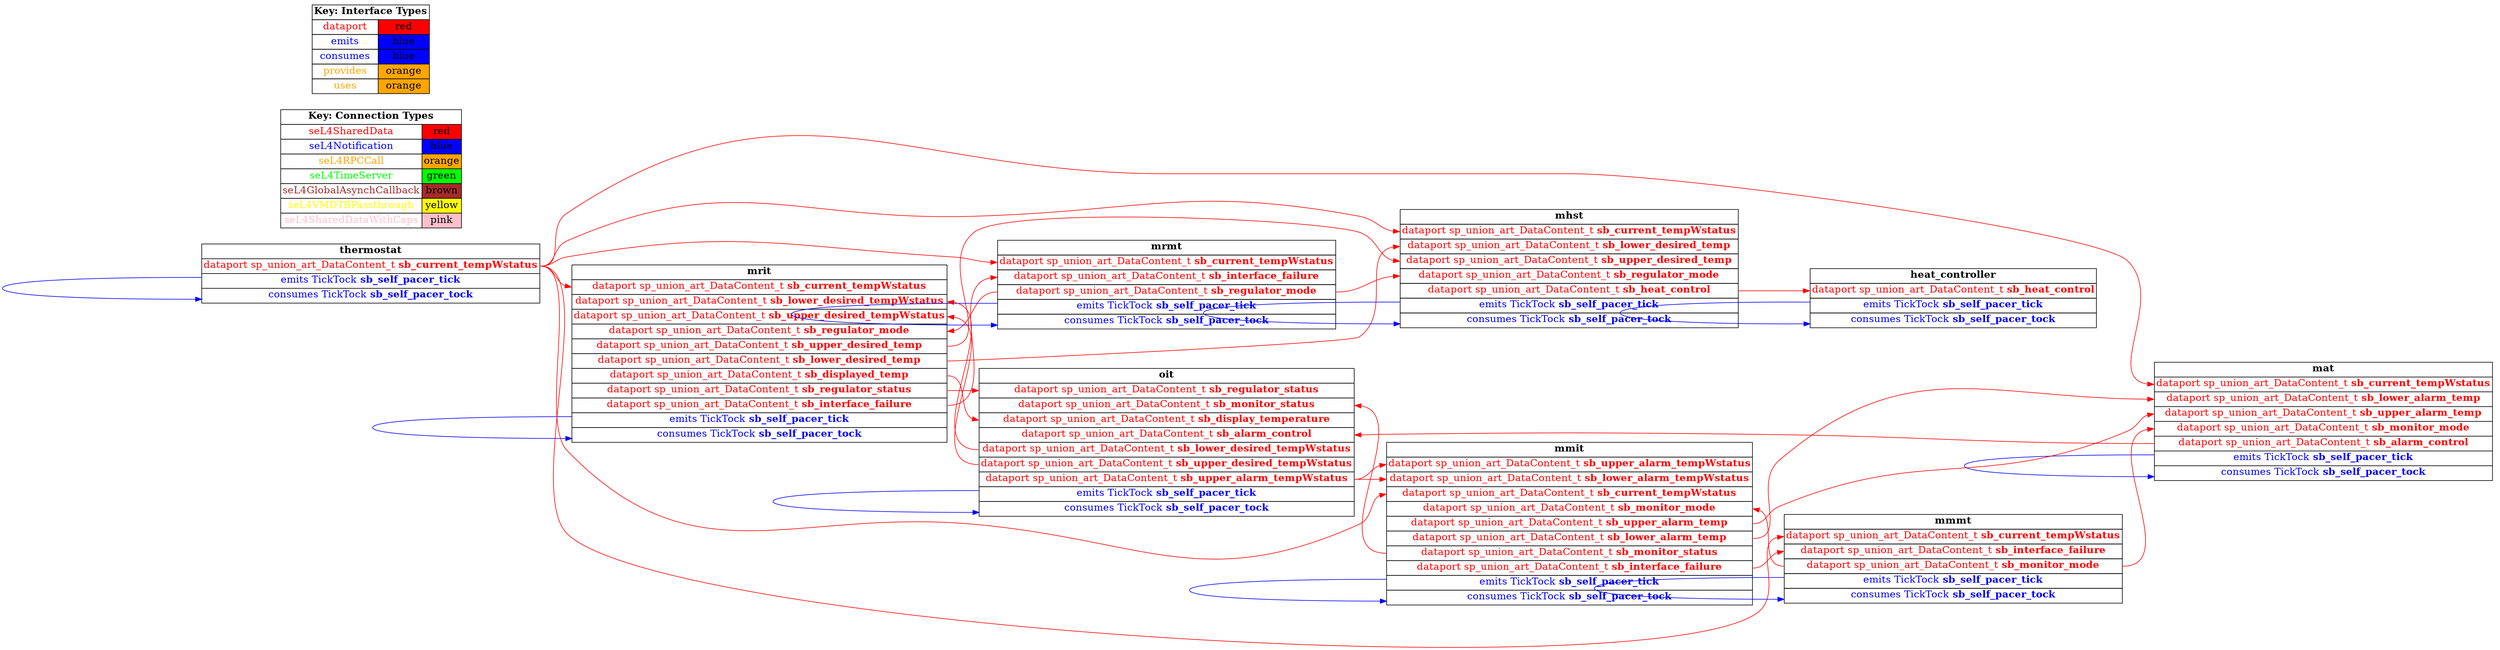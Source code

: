 digraph g {
graph [
  overlap = false,
  rankdir = "LR"
];
node [
  fontsize = "16",
  shape = "ellipse"
];
edge [
];

mrit [
  label=<
    <TABLE BORDER="0" CELLBORDER="1" CELLSPACING="0">
      <TR><TD><B>mrit</B></TD></TR>
      <TR><TD PORT="sb_current_tempWstatus"><FONT COLOR="red">dataport sp_union_art_DataContent_t <B>sb_current_tempWstatus</B></FONT></TD></TR>
      <TR><TD PORT="sb_lower_desired_tempWstatus"><FONT COLOR="red">dataport sp_union_art_DataContent_t <B>sb_lower_desired_tempWstatus</B></FONT></TD></TR>
      <TR><TD PORT="sb_upper_desired_tempWstatus"><FONT COLOR="red">dataport sp_union_art_DataContent_t <B>sb_upper_desired_tempWstatus</B></FONT></TD></TR>
      <TR><TD PORT="sb_regulator_mode"><FONT COLOR="red">dataport sp_union_art_DataContent_t <B>sb_regulator_mode</B></FONT></TD></TR>
      <TR><TD PORT="sb_upper_desired_temp"><FONT COLOR="red">dataport sp_union_art_DataContent_t <B>sb_upper_desired_temp</B></FONT></TD></TR>
      <TR><TD PORT="sb_lower_desired_temp"><FONT COLOR="red">dataport sp_union_art_DataContent_t <B>sb_lower_desired_temp</B></FONT></TD></TR>
      <TR><TD PORT="sb_displayed_temp"><FONT COLOR="red">dataport sp_union_art_DataContent_t <B>sb_displayed_temp</B></FONT></TD></TR>
      <TR><TD PORT="sb_regulator_status"><FONT COLOR="red">dataport sp_union_art_DataContent_t <B>sb_regulator_status</B></FONT></TD></TR>
      <TR><TD PORT="sb_interface_failure"><FONT COLOR="red">dataport sp_union_art_DataContent_t <B>sb_interface_failure</B></FONT></TD></TR>
      <TR><TD PORT="sb_self_pacer_tick"><FONT COLOR="blue">emits TickTock <B>sb_self_pacer_tick</B></FONT></TD></TR>
      <TR><TD PORT="sb_self_pacer_tock"><FONT COLOR="blue">consumes TickTock <B>sb_self_pacer_tock</B></FONT></TD></TR>"
    </TABLE>
  >
  shape=plaintext
];

mhst [
  label=<
    <TABLE BORDER="0" CELLBORDER="1" CELLSPACING="0">
      <TR><TD><B>mhst</B></TD></TR>
      <TR><TD PORT="sb_current_tempWstatus"><FONT COLOR="red">dataport sp_union_art_DataContent_t <B>sb_current_tempWstatus</B></FONT></TD></TR>
      <TR><TD PORT="sb_lower_desired_temp"><FONT COLOR="red">dataport sp_union_art_DataContent_t <B>sb_lower_desired_temp</B></FONT></TD></TR>
      <TR><TD PORT="sb_upper_desired_temp"><FONT COLOR="red">dataport sp_union_art_DataContent_t <B>sb_upper_desired_temp</B></FONT></TD></TR>
      <TR><TD PORT="sb_regulator_mode"><FONT COLOR="red">dataport sp_union_art_DataContent_t <B>sb_regulator_mode</B></FONT></TD></TR>
      <TR><TD PORT="sb_heat_control"><FONT COLOR="red">dataport sp_union_art_DataContent_t <B>sb_heat_control</B></FONT></TD></TR>
      <TR><TD PORT="sb_self_pacer_tick"><FONT COLOR="blue">emits TickTock <B>sb_self_pacer_tick</B></FONT></TD></TR>
      <TR><TD PORT="sb_self_pacer_tock"><FONT COLOR="blue">consumes TickTock <B>sb_self_pacer_tock</B></FONT></TD></TR>"
    </TABLE>
  >
  shape=plaintext
];

mrmt [
  label=<
    <TABLE BORDER="0" CELLBORDER="1" CELLSPACING="0">
      <TR><TD><B>mrmt</B></TD></TR>
      <TR><TD PORT="sb_current_tempWstatus"><FONT COLOR="red">dataport sp_union_art_DataContent_t <B>sb_current_tempWstatus</B></FONT></TD></TR>
      <TR><TD PORT="sb_interface_failure"><FONT COLOR="red">dataport sp_union_art_DataContent_t <B>sb_interface_failure</B></FONT></TD></TR>
      <TR><TD PORT="sb_regulator_mode"><FONT COLOR="red">dataport sp_union_art_DataContent_t <B>sb_regulator_mode</B></FONT></TD></TR>
      <TR><TD PORT="sb_self_pacer_tick"><FONT COLOR="blue">emits TickTock <B>sb_self_pacer_tick</B></FONT></TD></TR>
      <TR><TD PORT="sb_self_pacer_tock"><FONT COLOR="blue">consumes TickTock <B>sb_self_pacer_tock</B></FONT></TD></TR>"
    </TABLE>
  >
  shape=plaintext
];

mat [
  label=<
    <TABLE BORDER="0" CELLBORDER="1" CELLSPACING="0">
      <TR><TD><B>mat</B></TD></TR>
      <TR><TD PORT="sb_current_tempWstatus"><FONT COLOR="red">dataport sp_union_art_DataContent_t <B>sb_current_tempWstatus</B></FONT></TD></TR>
      <TR><TD PORT="sb_lower_alarm_temp"><FONT COLOR="red">dataport sp_union_art_DataContent_t <B>sb_lower_alarm_temp</B></FONT></TD></TR>
      <TR><TD PORT="sb_upper_alarm_temp"><FONT COLOR="red">dataport sp_union_art_DataContent_t <B>sb_upper_alarm_temp</B></FONT></TD></TR>
      <TR><TD PORT="sb_monitor_mode"><FONT COLOR="red">dataport sp_union_art_DataContent_t <B>sb_monitor_mode</B></FONT></TD></TR>
      <TR><TD PORT="sb_alarm_control"><FONT COLOR="red">dataport sp_union_art_DataContent_t <B>sb_alarm_control</B></FONT></TD></TR>
      <TR><TD PORT="sb_self_pacer_tick"><FONT COLOR="blue">emits TickTock <B>sb_self_pacer_tick</B></FONT></TD></TR>
      <TR><TD PORT="sb_self_pacer_tock"><FONT COLOR="blue">consumes TickTock <B>sb_self_pacer_tock</B></FONT></TD></TR>"
    </TABLE>
  >
  shape=plaintext
];

mmit [
  label=<
    <TABLE BORDER="0" CELLBORDER="1" CELLSPACING="0">
      <TR><TD><B>mmit</B></TD></TR>
      <TR><TD PORT="sb_upper_alarm_tempWstatus"><FONT COLOR="red">dataport sp_union_art_DataContent_t <B>sb_upper_alarm_tempWstatus</B></FONT></TD></TR>
      <TR><TD PORT="sb_lower_alarm_tempWstatus"><FONT COLOR="red">dataport sp_union_art_DataContent_t <B>sb_lower_alarm_tempWstatus</B></FONT></TD></TR>
      <TR><TD PORT="sb_current_tempWstatus"><FONT COLOR="red">dataport sp_union_art_DataContent_t <B>sb_current_tempWstatus</B></FONT></TD></TR>
      <TR><TD PORT="sb_monitor_mode"><FONT COLOR="red">dataport sp_union_art_DataContent_t <B>sb_monitor_mode</B></FONT></TD></TR>
      <TR><TD PORT="sb_upper_alarm_temp"><FONT COLOR="red">dataport sp_union_art_DataContent_t <B>sb_upper_alarm_temp</B></FONT></TD></TR>
      <TR><TD PORT="sb_lower_alarm_temp"><FONT COLOR="red">dataport sp_union_art_DataContent_t <B>sb_lower_alarm_temp</B></FONT></TD></TR>
      <TR><TD PORT="sb_monitor_status"><FONT COLOR="red">dataport sp_union_art_DataContent_t <B>sb_monitor_status</B></FONT></TD></TR>
      <TR><TD PORT="sb_interface_failure"><FONT COLOR="red">dataport sp_union_art_DataContent_t <B>sb_interface_failure</B></FONT></TD></TR>
      <TR><TD PORT="sb_self_pacer_tick"><FONT COLOR="blue">emits TickTock <B>sb_self_pacer_tick</B></FONT></TD></TR>
      <TR><TD PORT="sb_self_pacer_tock"><FONT COLOR="blue">consumes TickTock <B>sb_self_pacer_tock</B></FONT></TD></TR>"
    </TABLE>
  >
  shape=plaintext
];

mmmt [
  label=<
    <TABLE BORDER="0" CELLBORDER="1" CELLSPACING="0">
      <TR><TD><B>mmmt</B></TD></TR>
      <TR><TD PORT="sb_current_tempWstatus"><FONT COLOR="red">dataport sp_union_art_DataContent_t <B>sb_current_tempWstatus</B></FONT></TD></TR>
      <TR><TD PORT="sb_interface_failure"><FONT COLOR="red">dataport sp_union_art_DataContent_t <B>sb_interface_failure</B></FONT></TD></TR>
      <TR><TD PORT="sb_monitor_mode"><FONT COLOR="red">dataport sp_union_art_DataContent_t <B>sb_monitor_mode</B></FONT></TD></TR>
      <TR><TD PORT="sb_self_pacer_tick"><FONT COLOR="blue">emits TickTock <B>sb_self_pacer_tick</B></FONT></TD></TR>
      <TR><TD PORT="sb_self_pacer_tock"><FONT COLOR="blue">consumes TickTock <B>sb_self_pacer_tock</B></FONT></TD></TR>"
    </TABLE>
  >
  shape=plaintext
];

oit [
  label=<
    <TABLE BORDER="0" CELLBORDER="1" CELLSPACING="0">
      <TR><TD><B>oit</B></TD></TR>
      <TR><TD PORT="sb_regulator_status"><FONT COLOR="red">dataport sp_union_art_DataContent_t <B>sb_regulator_status</B></FONT></TD></TR>
      <TR><TD PORT="sb_monitor_status"><FONT COLOR="red">dataport sp_union_art_DataContent_t <B>sb_monitor_status</B></FONT></TD></TR>
      <TR><TD PORT="sb_display_temperature"><FONT COLOR="red">dataport sp_union_art_DataContent_t <B>sb_display_temperature</B></FONT></TD></TR>
      <TR><TD PORT="sb_alarm_control"><FONT COLOR="red">dataport sp_union_art_DataContent_t <B>sb_alarm_control</B></FONT></TD></TR>
      <TR><TD PORT="sb_lower_desired_tempWstatus"><FONT COLOR="red">dataport sp_union_art_DataContent_t <B>sb_lower_desired_tempWstatus</B></FONT></TD></TR>
      <TR><TD PORT="sb_upper_desired_tempWstatus"><FONT COLOR="red">dataport sp_union_art_DataContent_t <B>sb_upper_desired_tempWstatus</B></FONT></TD></TR>
      <TR><TD PORT="sb_upper_alarm_tempWstatus"><FONT COLOR="red">dataport sp_union_art_DataContent_t <B>sb_upper_alarm_tempWstatus</B></FONT></TD></TR>
      <TR><TD PORT="sb_self_pacer_tick"><FONT COLOR="blue">emits TickTock <B>sb_self_pacer_tick</B></FONT></TD></TR>
      <TR><TD PORT="sb_self_pacer_tock"><FONT COLOR="blue">consumes TickTock <B>sb_self_pacer_tock</B></FONT></TD></TR>"
    </TABLE>
  >
  shape=plaintext
];

thermostat [
  label=<
    <TABLE BORDER="0" CELLBORDER="1" CELLSPACING="0">
      <TR><TD><B>thermostat</B></TD></TR>
      <TR><TD PORT="sb_current_tempWstatus"><FONT COLOR="red">dataport sp_union_art_DataContent_t <B>sb_current_tempWstatus</B></FONT></TD></TR>
      <TR><TD PORT="sb_self_pacer_tick"><FONT COLOR="blue">emits TickTock <B>sb_self_pacer_tick</B></FONT></TD></TR>
      <TR><TD PORT="sb_self_pacer_tock"><FONT COLOR="blue">consumes TickTock <B>sb_self_pacer_tock</B></FONT></TD></TR>"
    </TABLE>
  >
  shape=plaintext
];

heat_controller [
  label=<
    <TABLE BORDER="0" CELLBORDER="1" CELLSPACING="0">
      <TR><TD><B>heat_controller</B></TD></TR>
      <TR><TD PORT="sb_heat_control"><FONT COLOR="red">dataport sp_union_art_DataContent_t <B>sb_heat_control</B></FONT></TD></TR>
      <TR><TD PORT="sb_self_pacer_tick"><FONT COLOR="blue">emits TickTock <B>sb_self_pacer_tick</B></FONT></TD></TR>
      <TR><TD PORT="sb_self_pacer_tock"><FONT COLOR="blue">consumes TickTock <B>sb_self_pacer_tock</B></FONT></TD></TR>"
    </TABLE>
  >
  shape=plaintext
];

connectiontypekey [
  label=<
   <TABLE BORDER="0" CELLBORDER="1" CELLSPACING="0">
     <TR><TD COLSPAN="2"><B>Key: Connection Types</B></TD></TR>
     <TR><TD><FONT COLOR="red">seL4SharedData</FONT></TD><TD BGCOLOR="red">red</TD></TR>
     <TR><TD><FONT COLOR="blue">seL4Notification</FONT></TD><TD BGCOLOR="blue">blue</TD></TR>
     <TR><TD><FONT COLOR="orange">seL4RPCCall</FONT></TD><TD BGCOLOR="orange">orange</TD></TR>
     <TR><TD><FONT COLOR="green">seL4TimeServer</FONT></TD><TD BGCOLOR="green">green</TD></TR>
     <TR><TD><FONT COLOR="brown">seL4GlobalAsynchCallback</FONT></TD><TD BGCOLOR="brown">brown</TD></TR>
     <TR><TD><FONT COLOR="yellow">seL4VMDTBPassthrough</FONT></TD><TD BGCOLOR="yellow">yellow</TD></TR>
     <TR><TD><FONT COLOR="pink">seL4SharedDataWithCaps</FONT></TD><TD BGCOLOR="pink">pink</TD></TR>
   </TABLE>
  >
  shape=plaintext
];

interfacetypekey [
  label=<
   <TABLE BORDER="0" CELLBORDER="1" CELLSPACING="0">
     <TR><TD COLSPAN="2"><B>Key: Interface Types</B></TD></TR>
     <TR><TD><FONT COLOR="red">dataport</FONT></TD><TD BGCOLOR="red">red</TD></TR>
     <TR><TD><FONT COLOR="blue">emits</FONT></TD><TD BGCOLOR="blue">blue</TD></TR>
     <TR><TD><FONT COLOR="blue">consumes</FONT></TD><TD BGCOLOR="blue">blue</TD></TR>
     <TR><TD><FONT COLOR="orange">provides</FONT></TD><TD BGCOLOR="orange">orange</TD></TR>
     <TR><TD><FONT COLOR="orange">uses</FONT></TD><TD BGCOLOR="orange">orange</TD></TR>
   </TABLE>
  >
  shape=plaintext
];

"mrit":sb_displayed_temp -> "oit":sb_display_temperature [
  color="red"
  //label = "seL4SharedData"
  id = conn1

];

"mrit":sb_regulator_status -> "oit":sb_regulator_status [
  color="red"
  //label = "seL4SharedData"
  id = conn2

];

"mhst":sb_heat_control -> "heat_controller":sb_heat_control [
  color="red"
  //label = "seL4SharedData"
  id = conn3

];

"mat":sb_alarm_control -> "oit":sb_alarm_control [
  color="red"
  //label = "seL4SharedData"
  id = conn4

];

"mmit":sb_monitor_status -> "oit":sb_monitor_status [
  color="red"
  //label = "seL4SharedData"
  id = conn5

];

"oit":sb_lower_desired_tempWstatus -> "mrit":sb_lower_desired_tempWstatus [
  color="red"
  //label = "seL4SharedData"
  id = conn6

];

"oit":sb_upper_desired_tempWstatus -> "mrit":sb_upper_desired_tempWstatus [
  color="red"
  //label = "seL4SharedData"
  id = conn7

];

"oit":sb_upper_alarm_tempWstatus -> "mmit":sb_upper_alarm_tempWstatus [
  color="red"
  //label = "seL4SharedData"
  id = conn8

];

"oit":sb_upper_alarm_tempWstatus -> "mmit":sb_lower_alarm_tempWstatus [
  color="red"
  //label = "seL4SharedData"
  id = conn8

];

"thermostat":sb_current_tempWstatus -> "mmit":sb_current_tempWstatus [
  color="red"
  //label = "seL4SharedData"
  id = conn9

];

"thermostat":sb_current_tempWstatus -> "mat":sb_current_tempWstatus [
  color="red"
  //label = "seL4SharedData"
  id = conn9

];

"thermostat":sb_current_tempWstatus -> "mmmt":sb_current_tempWstatus [
  color="red"
  //label = "seL4SharedData"
  id = conn9

];

"thermostat":sb_current_tempWstatus -> "mrit":sb_current_tempWstatus [
  color="red"
  //label = "seL4SharedData"
  id = conn9

];

"thermostat":sb_current_tempWstatus -> "mhst":sb_current_tempWstatus [
  color="red"
  //label = "seL4SharedData"
  id = conn9

];

"thermostat":sb_current_tempWstatus -> "mrmt":sb_current_tempWstatus [
  color="red"
  //label = "seL4SharedData"
  id = conn9

];

"mrit":sb_upper_desired_temp -> "mhst":sb_upper_desired_temp [
  color="red"
  //label = "seL4SharedData"
  id = conn10

];

"mrit":sb_lower_desired_temp -> "mhst":sb_lower_desired_temp [
  color="red"
  //label = "seL4SharedData"
  id = conn11

];

"mrit":sb_interface_failure -> "mrmt":sb_interface_failure [
  color="red"
  //label = "seL4SharedData"
  id = conn12

];

"mrmt":sb_regulator_mode -> "mrit":sb_regulator_mode [
  color="red"
  //label = "seL4SharedData"
  id = conn13

];

"mrmt":sb_regulator_mode -> "mhst":sb_regulator_mode [
  color="red"
  //label = "seL4SharedData"
  id = conn13

];

"mmit":sb_upper_alarm_temp -> "mat":sb_upper_alarm_temp [
  color="red"
  //label = "seL4SharedData"
  id = conn14

];

"mmit":sb_lower_alarm_temp -> "mat":sb_lower_alarm_temp [
  color="red"
  //label = "seL4SharedData"
  id = conn15

];

"mmit":sb_interface_failure -> "mmmt":sb_interface_failure [
  color="red"
  //label = "seL4SharedData"
  id = conn16

];

"mmmt":sb_monitor_mode -> "mmit":sb_monitor_mode [
  color="red"
  //label = "seL4SharedData"
  id = conn17

];

"mmmt":sb_monitor_mode -> "mat":sb_monitor_mode [
  color="red"
  //label = "seL4SharedData"
  id = conn17

];

"mrit":sb_self_pacer_tick -> "mrit":sb_self_pacer_tock [
  color="blue"
  //label = "seL4Notification"
  id = conn18

];

"mhst":sb_self_pacer_tick -> "mhst":sb_self_pacer_tock [
  color="blue"
  //label = "seL4Notification"
  id = conn19

];

"mrmt":sb_self_pacer_tick -> "mrmt":sb_self_pacer_tock [
  color="blue"
  //label = "seL4Notification"
  id = conn20

];

"mat":sb_self_pacer_tick -> "mat":sb_self_pacer_tock [
  color="blue"
  //label = "seL4Notification"
  id = conn21

];

"mmit":sb_self_pacer_tick -> "mmit":sb_self_pacer_tock [
  color="blue"
  //label = "seL4Notification"
  id = conn22

];

"mmmt":sb_self_pacer_tick -> "mmmt":sb_self_pacer_tock [
  color="blue"
  //label = "seL4Notification"
  id = conn23

];

"oit":sb_self_pacer_tick -> "oit":sb_self_pacer_tock [
  color="blue"
  //label = "seL4Notification"
  id = conn24

];

"thermostat":sb_self_pacer_tick -> "thermostat":sb_self_pacer_tock [
  color="blue"
  //label = "seL4Notification"
  id = conn25

];

"heat_controller":sb_self_pacer_tick -> "heat_controller":sb_self_pacer_tock [
  color="blue"
  //label = "seL4Notification"
  id = conn26

];

}
